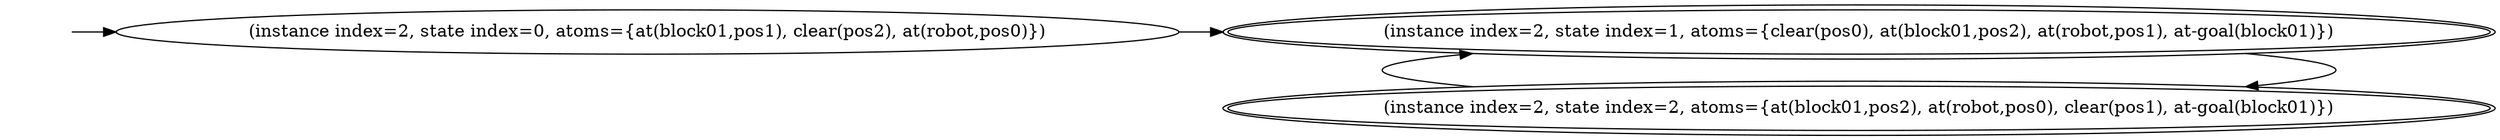 digraph {
rankdir="LR"
s0[label="(instance index=2, state index=0, atoms={at(block01,pos1), clear(pos2), at(robot,pos0)})"]
s1[peripheries=2,label="(instance index=2, state index=1, atoms={clear(pos0), at(block01,pos2), at(robot,pos1), at-goal(block01)})"]
s2[peripheries=2,label="(instance index=2, state index=2, atoms={at(block01,pos2), at(robot,pos0), clear(pos1), at-goal(block01)})"]
Dangling [ label = "", style = invis ]
{ rank = same; Dangling }
Dangling -> s0
{ rank = same; s0}
{ rank = same; s1,s2}
{
s0->s1
}
{
s1->s2
s2->s1
}
}
